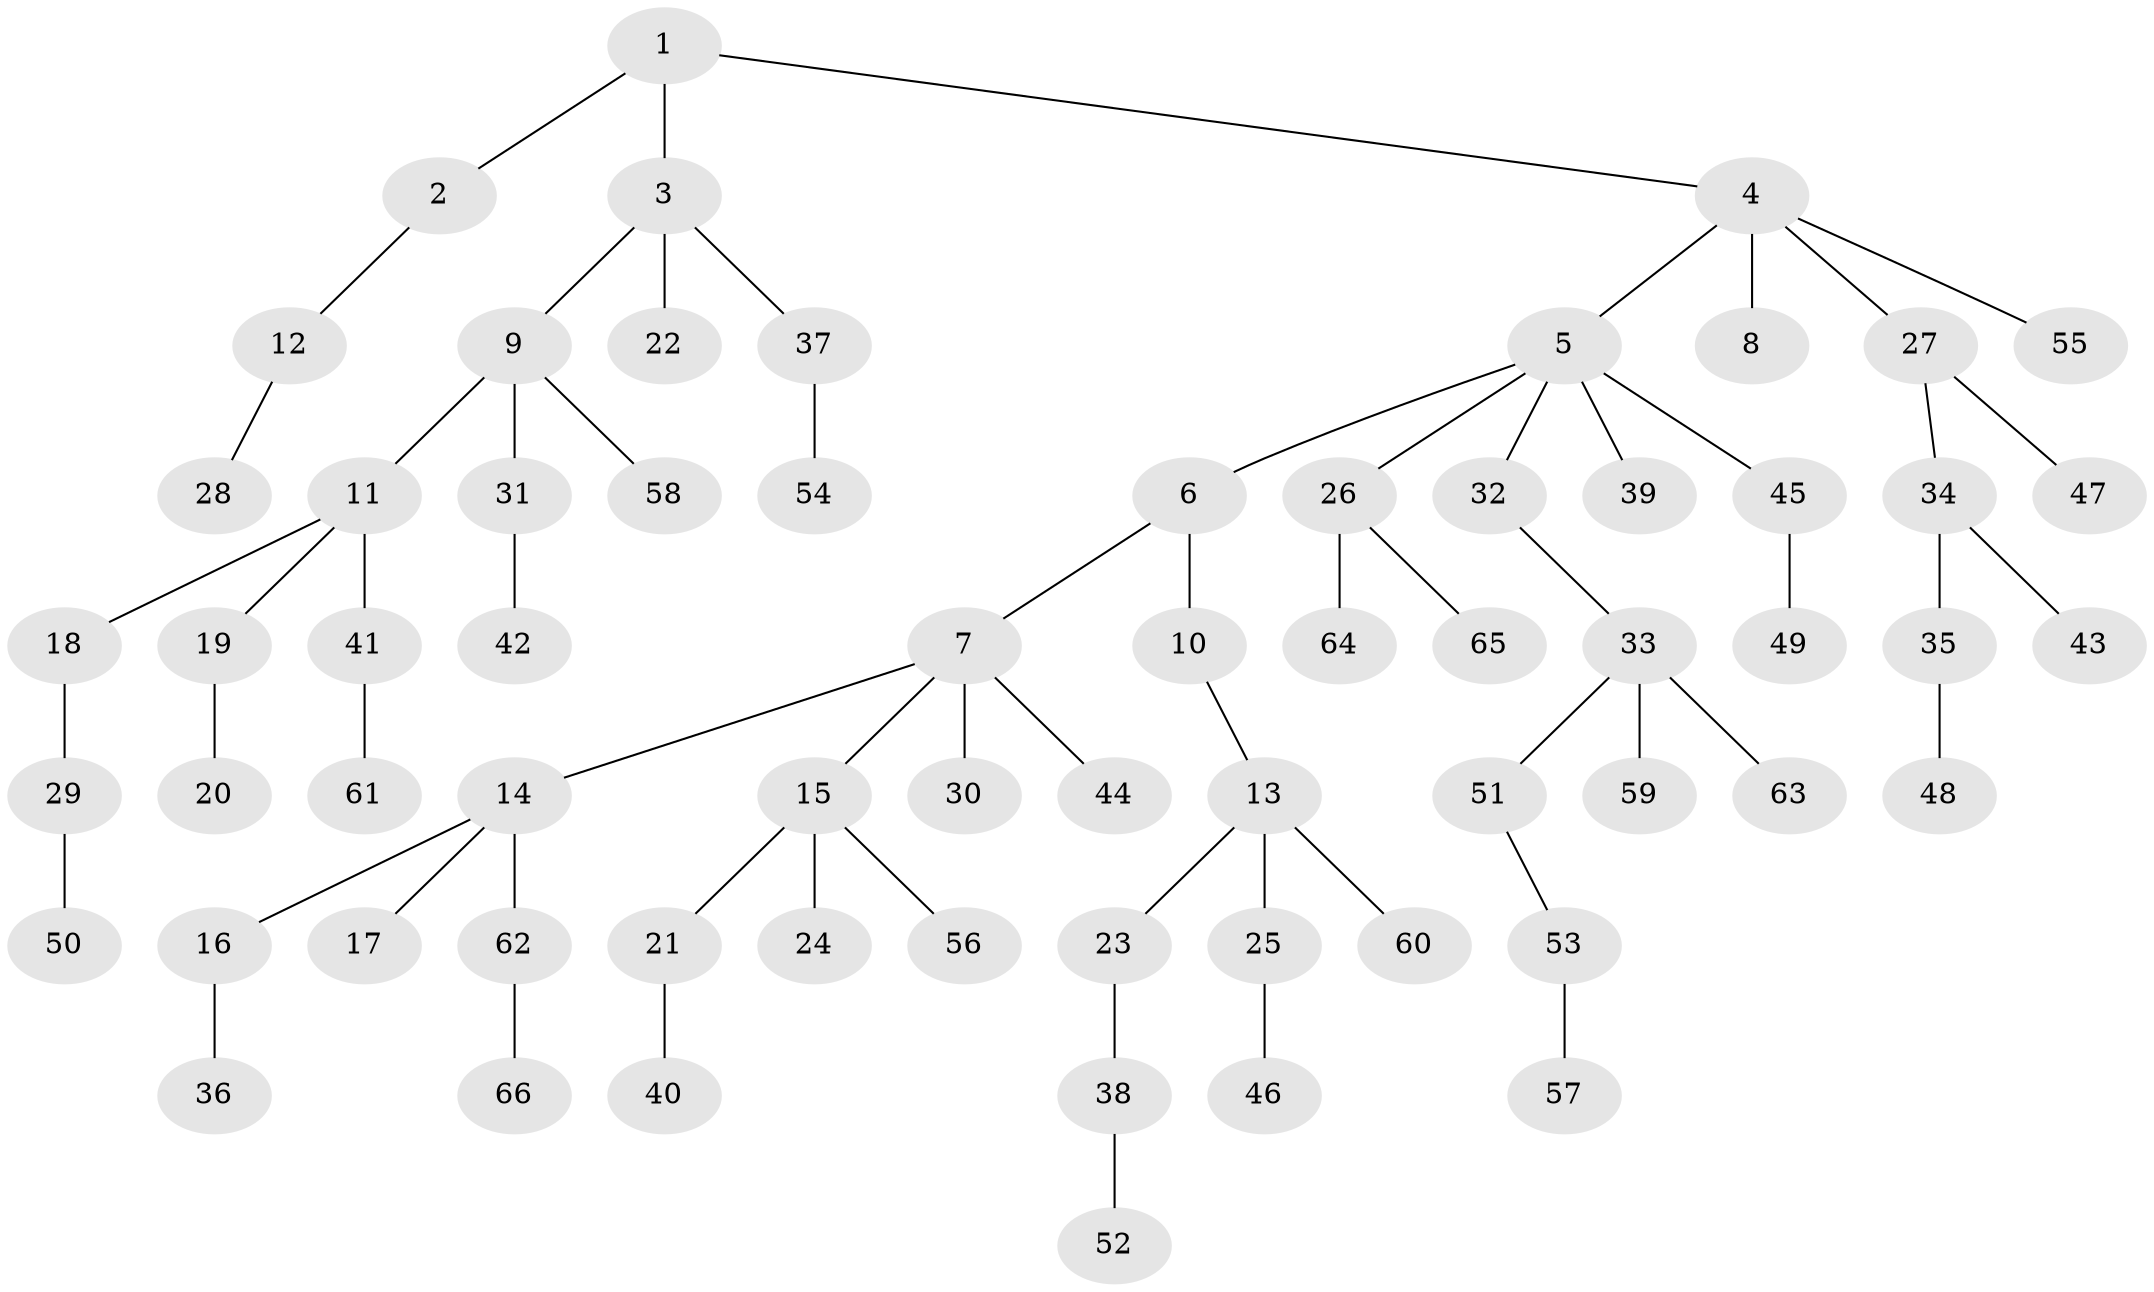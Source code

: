 // Generated by graph-tools (version 1.1) at 2025/02/03/09/25 03:02:16]
// undirected, 66 vertices, 65 edges
graph export_dot {
graph [start="1"]
  node [color=gray90,style=filled];
  1;
  2;
  3;
  4;
  5;
  6;
  7;
  8;
  9;
  10;
  11;
  12;
  13;
  14;
  15;
  16;
  17;
  18;
  19;
  20;
  21;
  22;
  23;
  24;
  25;
  26;
  27;
  28;
  29;
  30;
  31;
  32;
  33;
  34;
  35;
  36;
  37;
  38;
  39;
  40;
  41;
  42;
  43;
  44;
  45;
  46;
  47;
  48;
  49;
  50;
  51;
  52;
  53;
  54;
  55;
  56;
  57;
  58;
  59;
  60;
  61;
  62;
  63;
  64;
  65;
  66;
  1 -- 2;
  1 -- 3;
  1 -- 4;
  2 -- 12;
  3 -- 9;
  3 -- 22;
  3 -- 37;
  4 -- 5;
  4 -- 8;
  4 -- 27;
  4 -- 55;
  5 -- 6;
  5 -- 26;
  5 -- 32;
  5 -- 39;
  5 -- 45;
  6 -- 7;
  6 -- 10;
  7 -- 14;
  7 -- 15;
  7 -- 30;
  7 -- 44;
  9 -- 11;
  9 -- 31;
  9 -- 58;
  10 -- 13;
  11 -- 18;
  11 -- 19;
  11 -- 41;
  12 -- 28;
  13 -- 23;
  13 -- 25;
  13 -- 60;
  14 -- 16;
  14 -- 17;
  14 -- 62;
  15 -- 21;
  15 -- 24;
  15 -- 56;
  16 -- 36;
  18 -- 29;
  19 -- 20;
  21 -- 40;
  23 -- 38;
  25 -- 46;
  26 -- 64;
  26 -- 65;
  27 -- 34;
  27 -- 47;
  29 -- 50;
  31 -- 42;
  32 -- 33;
  33 -- 51;
  33 -- 59;
  33 -- 63;
  34 -- 35;
  34 -- 43;
  35 -- 48;
  37 -- 54;
  38 -- 52;
  41 -- 61;
  45 -- 49;
  51 -- 53;
  53 -- 57;
  62 -- 66;
}
